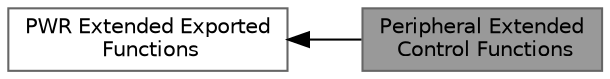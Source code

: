 digraph "Peripheral Extended Control Functions"
{
 // LATEX_PDF_SIZE
  bgcolor="transparent";
  edge [fontname=Helvetica,fontsize=10,labelfontname=Helvetica,labelfontsize=10];
  node [fontname=Helvetica,fontsize=10,shape=box,height=0.2,width=0.4];
  rankdir=LR;
  Node2 [id="Node000002",label="PWR Extended Exported\l Functions",height=0.2,width=0.4,color="grey40", fillcolor="white", style="filled",URL="$group___p_w_r_ex___exported___functions.html",tooltip=" "];
  Node1 [id="Node000001",label="Peripheral Extended\l Control Functions",height=0.2,width=0.4,color="gray40", fillcolor="grey60", style="filled", fontcolor="black",tooltip=" "];
  Node2->Node1 [shape=plaintext, dir="back", style="solid"];
}
